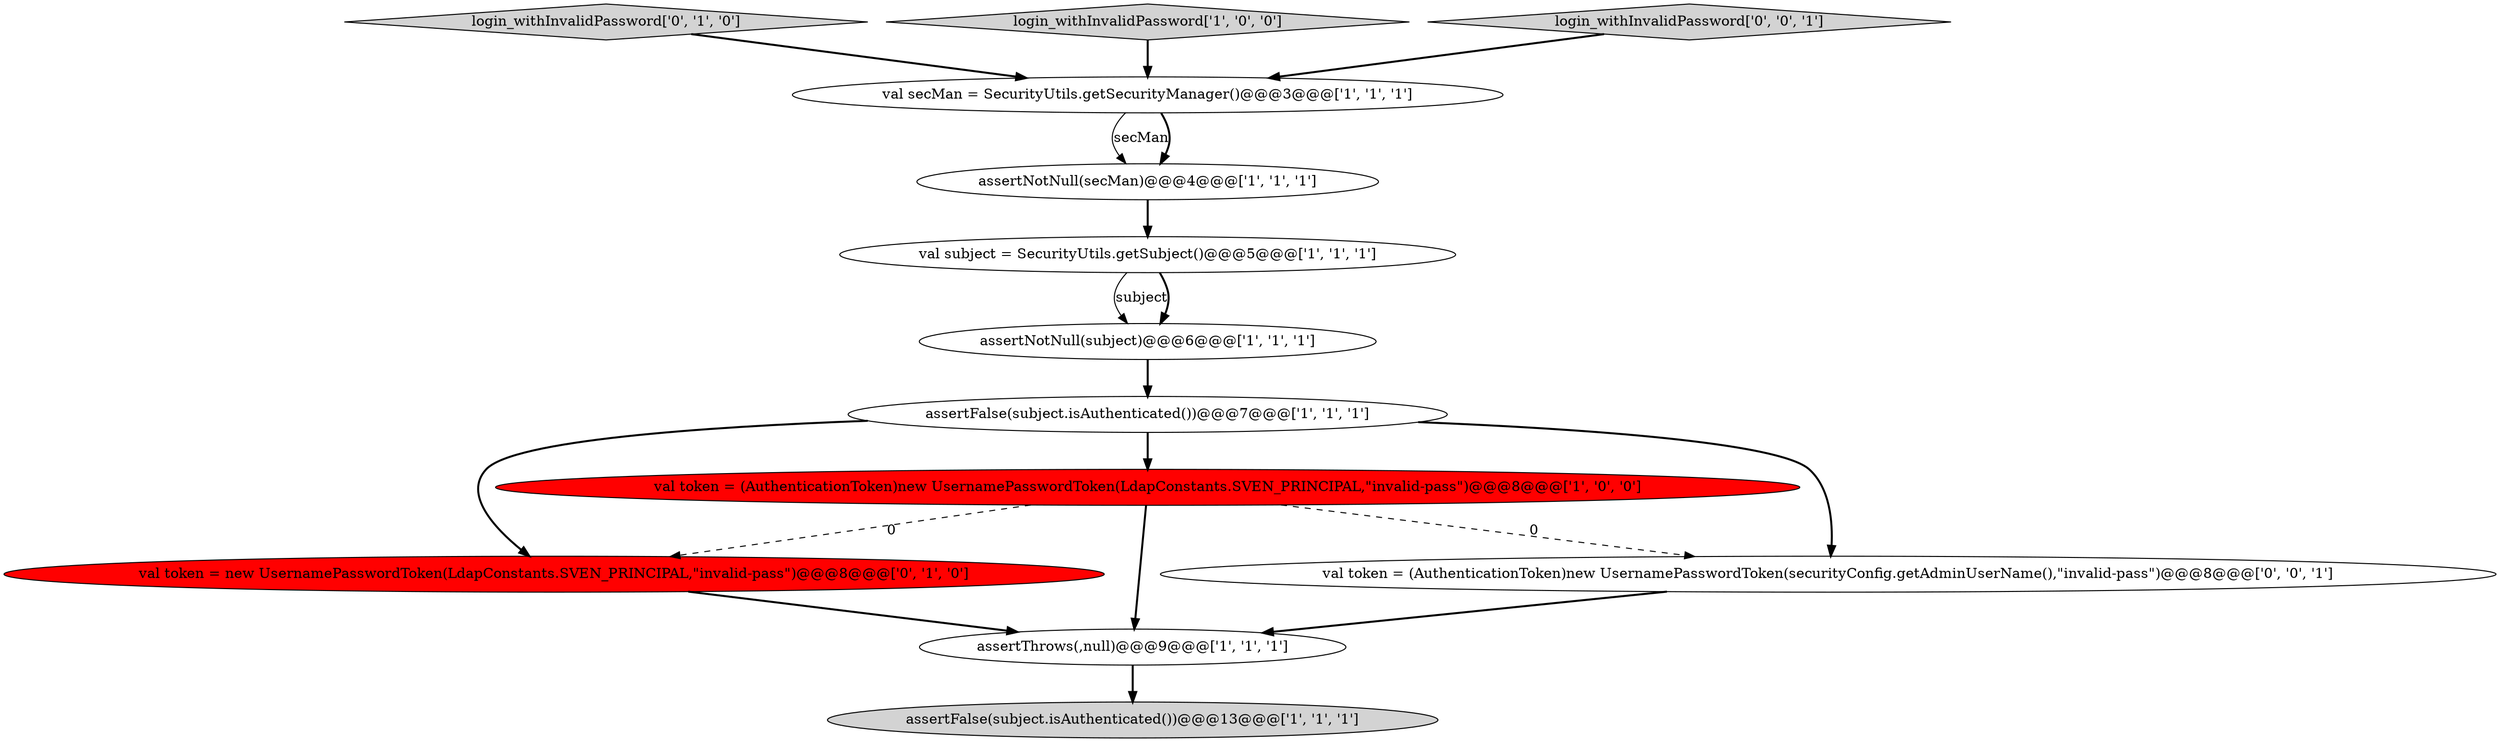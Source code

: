 digraph {
10 [style = filled, label = "login_withInvalidPassword['0', '1', '0']", fillcolor = lightgray, shape = diamond image = "AAA0AAABBB2BBB"];
2 [style = filled, label = "assertNotNull(secMan)@@@4@@@['1', '1', '1']", fillcolor = white, shape = ellipse image = "AAA0AAABBB1BBB"];
9 [style = filled, label = "val token = new UsernamePasswordToken(LdapConstants.SVEN_PRINCIPAL,\"invalid-pass\")@@@8@@@['0', '1', '0']", fillcolor = red, shape = ellipse image = "AAA1AAABBB2BBB"];
0 [style = filled, label = "val subject = SecurityUtils.getSubject()@@@5@@@['1', '1', '1']", fillcolor = white, shape = ellipse image = "AAA0AAABBB1BBB"];
8 [style = filled, label = "login_withInvalidPassword['1', '0', '0']", fillcolor = lightgray, shape = diamond image = "AAA0AAABBB1BBB"];
1 [style = filled, label = "assertFalse(subject.isAuthenticated())@@@7@@@['1', '1', '1']", fillcolor = white, shape = ellipse image = "AAA0AAABBB1BBB"];
6 [style = filled, label = "assertNotNull(subject)@@@6@@@['1', '1', '1']", fillcolor = white, shape = ellipse image = "AAA0AAABBB1BBB"];
11 [style = filled, label = "val token = (AuthenticationToken)new UsernamePasswordToken(securityConfig.getAdminUserName(),\"invalid-pass\")@@@8@@@['0', '0', '1']", fillcolor = white, shape = ellipse image = "AAA0AAABBB3BBB"];
12 [style = filled, label = "login_withInvalidPassword['0', '0', '1']", fillcolor = lightgray, shape = diamond image = "AAA0AAABBB3BBB"];
5 [style = filled, label = "assertThrows(,null)@@@9@@@['1', '1', '1']", fillcolor = white, shape = ellipse image = "AAA0AAABBB1BBB"];
4 [style = filled, label = "val secMan = SecurityUtils.getSecurityManager()@@@3@@@['1', '1', '1']", fillcolor = white, shape = ellipse image = "AAA0AAABBB1BBB"];
3 [style = filled, label = "val token = (AuthenticationToken)new UsernamePasswordToken(LdapConstants.SVEN_PRINCIPAL,\"invalid-pass\")@@@8@@@['1', '0', '0']", fillcolor = red, shape = ellipse image = "AAA1AAABBB1BBB"];
7 [style = filled, label = "assertFalse(subject.isAuthenticated())@@@13@@@['1', '1', '1']", fillcolor = lightgray, shape = ellipse image = "AAA0AAABBB1BBB"];
1->3 [style = bold, label=""];
0->6 [style = solid, label="subject"];
9->5 [style = bold, label=""];
6->1 [style = bold, label=""];
5->7 [style = bold, label=""];
11->5 [style = bold, label=""];
3->5 [style = bold, label=""];
2->0 [style = bold, label=""];
4->2 [style = solid, label="secMan"];
4->2 [style = bold, label=""];
8->4 [style = bold, label=""];
3->11 [style = dashed, label="0"];
12->4 [style = bold, label=""];
3->9 [style = dashed, label="0"];
0->6 [style = bold, label=""];
1->9 [style = bold, label=""];
1->11 [style = bold, label=""];
10->4 [style = bold, label=""];
}

